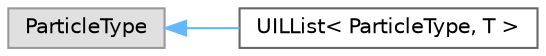 digraph "Graphical Class Hierarchy"
{
 // LATEX_PDF_SIZE
  bgcolor="transparent";
  edge [fontname=Helvetica,fontsize=10,labelfontname=Helvetica,labelfontsize=10];
  node [fontname=Helvetica,fontsize=10,shape=box,height=0.2,width=0.4];
  rankdir="LR";
  Node0 [id="Node000000",label="ParticleType",height=0.2,width=0.4,color="grey60", fillcolor="#E0E0E0", style="filled",tooltip=" "];
  Node0 -> Node1 [id="edge5194_Node000000_Node000001",dir="back",color="steelblue1",style="solid",tooltip=" "];
  Node1 [id="Node000001",label="UILList\< ParticleType, T \>",height=0.2,width=0.4,color="grey40", fillcolor="white", style="filled",URL="$classFoam_1_1UILList.html",tooltip=" "];
}
